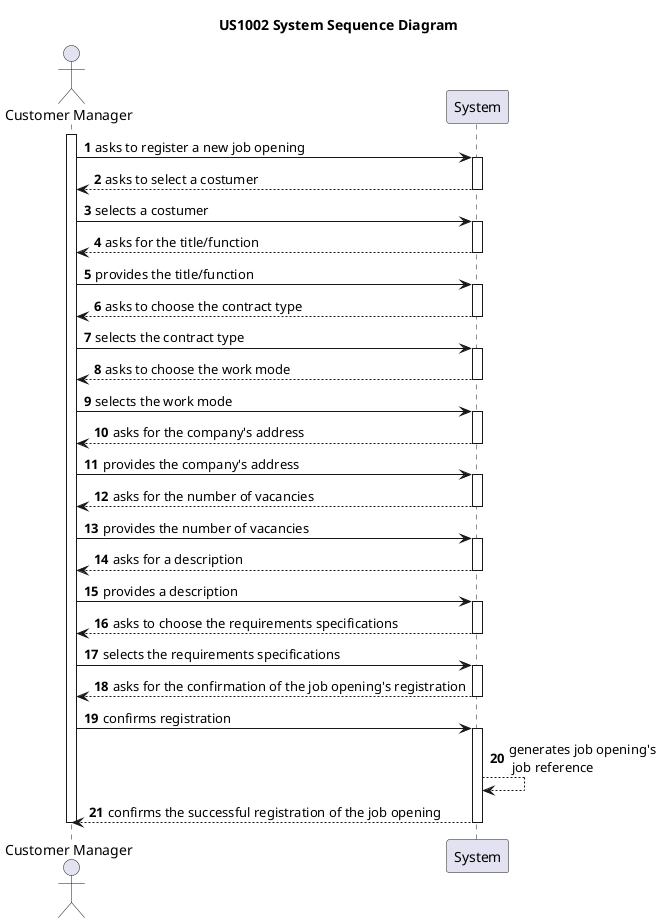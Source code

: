 @startuml US1002_SSD

title US1002 System Sequence Diagram

autonumber

actor "Customer Manager" as CM
participant "System" as SYS

activate CM

CM -> SYS : asks to register a new job opening

activate SYS

SYS --> CM : asks to select a costumer
deactivate SYS

CM -> SYS : selects a costumer

activate SYS

SYS --> CM : asks for the title/function
deactivate SYS

CM -> SYS : provides the title/function

activate SYS

SYS --> CM : asks to choose the contract type
deactivate SYS

CM -> SYS : selects the contract type

activate SYS

SYS --> CM : asks to choose the work mode
deactivate SYS

CM -> SYS : selects the work mode

activate SYS

SYS --> CM : asks for the company's address
deactivate SYS

CM -> SYS : provides the company's address

activate SYS

SYS --> CM : asks for the number of vacancies
deactivate SYS

CM -> SYS : provides the number of vacancies

activate SYS

SYS --> CM : asks for a description
deactivate SYS

CM -> SYS : provides a description

activate SYS

SYS --> CM : asks to choose the requirements specifications
deactivate SYS

CM -> SYS : selects the requirements specifications

activate SYS

SYS --> CM : asks for the confirmation of the job opening's registration
deactivate SYS

CM -> SYS : confirms registration

activate SYS

SYS --> SYS : generates job opening's\n job reference

SYS --> CM : confirms the successful registration of the job opening
deactivate SYS


deactivate CM

@enduml